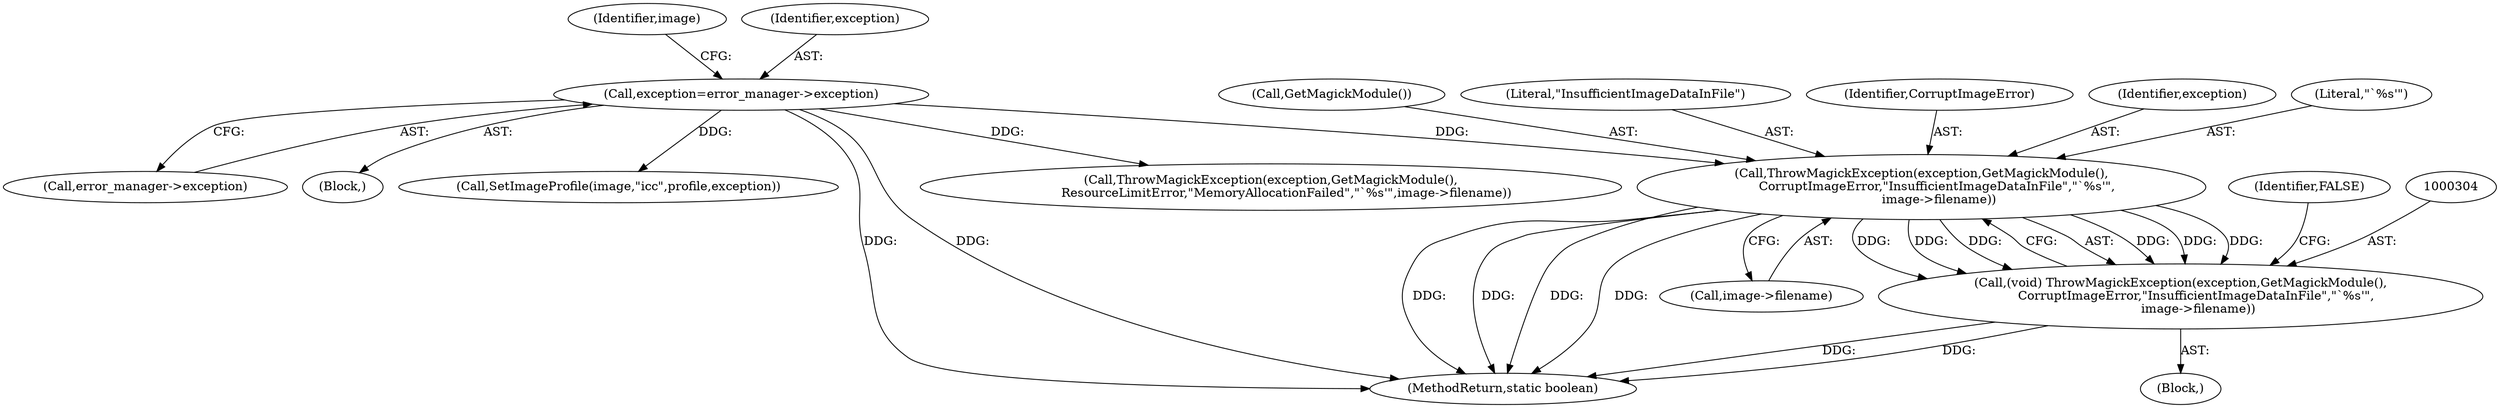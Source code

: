 digraph "0_ImageMagick_39f226a9c137f547e12afde972eeba7551124493@pointer" {
"1000305" [label="(Call,ThrowMagickException(exception,GetMagickModule(),\n        CorruptImageError,\"InsufficientImageDataInFile\",\"`%s'\",\n         image->filename))"];
"1000217" [label="(Call,exception=error_manager->exception)"];
"1000303" [label="(Call,(void) ThrowMagickException(exception,GetMagickModule(),\n        CorruptImageError,\"InsufficientImageDataInFile\",\"`%s'\",\n         image->filename))"];
"1000307" [label="(Call,GetMagickModule())"];
"1000217" [label="(Call,exception=error_manager->exception)"];
"1000309" [label="(Literal,\"InsufficientImageDataInFile\")"];
"1000346" [label="(Call,SetImageProfile(image,\"icc\",profile,exception))"];
"1000390" [label="(MethodReturn,static boolean)"];
"1000308" [label="(Identifier,CorruptImageError)"];
"1000223" [label="(Identifier,image)"];
"1000298" [label="(Block,)"];
"1000305" [label="(Call,ThrowMagickException(exception,GetMagickModule(),\n        CorruptImageError,\"InsufficientImageDataInFile\",\"`%s'\",\n         image->filename))"];
"1000243" [label="(Call,ThrowMagickException(exception,GetMagickModule(),\n        ResourceLimitError,\"MemoryAllocationFailed\",\"`%s'\",image->filename))"];
"1000219" [label="(Call,error_manager->exception)"];
"1000218" [label="(Identifier,exception)"];
"1000311" [label="(Call,image->filename)"];
"1000303" [label="(Call,(void) ThrowMagickException(exception,GetMagickModule(),\n        CorruptImageError,\"InsufficientImageDataInFile\",\"`%s'\",\n         image->filename))"];
"1000315" [label="(Identifier,FALSE)"];
"1000306" [label="(Identifier,exception)"];
"1000106" [label="(Block,)"];
"1000310" [label="(Literal,\"`%s'\")"];
"1000305" -> "1000303"  [label="AST: "];
"1000305" -> "1000311"  [label="CFG: "];
"1000306" -> "1000305"  [label="AST: "];
"1000307" -> "1000305"  [label="AST: "];
"1000308" -> "1000305"  [label="AST: "];
"1000309" -> "1000305"  [label="AST: "];
"1000310" -> "1000305"  [label="AST: "];
"1000311" -> "1000305"  [label="AST: "];
"1000303" -> "1000305"  [label="CFG: "];
"1000305" -> "1000390"  [label="DDG: "];
"1000305" -> "1000390"  [label="DDG: "];
"1000305" -> "1000390"  [label="DDG: "];
"1000305" -> "1000390"  [label="DDG: "];
"1000305" -> "1000303"  [label="DDG: "];
"1000305" -> "1000303"  [label="DDG: "];
"1000305" -> "1000303"  [label="DDG: "];
"1000305" -> "1000303"  [label="DDG: "];
"1000305" -> "1000303"  [label="DDG: "];
"1000305" -> "1000303"  [label="DDG: "];
"1000217" -> "1000305"  [label="DDG: "];
"1000217" -> "1000106"  [label="AST: "];
"1000217" -> "1000219"  [label="CFG: "];
"1000218" -> "1000217"  [label="AST: "];
"1000219" -> "1000217"  [label="AST: "];
"1000223" -> "1000217"  [label="CFG: "];
"1000217" -> "1000390"  [label="DDG: "];
"1000217" -> "1000390"  [label="DDG: "];
"1000217" -> "1000243"  [label="DDG: "];
"1000217" -> "1000346"  [label="DDG: "];
"1000303" -> "1000298"  [label="AST: "];
"1000304" -> "1000303"  [label="AST: "];
"1000315" -> "1000303"  [label="CFG: "];
"1000303" -> "1000390"  [label="DDG: "];
"1000303" -> "1000390"  [label="DDG: "];
}
